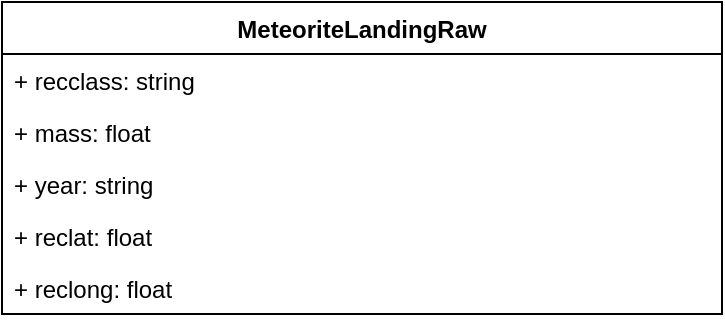 <mxfile version="24.7.7">
  <diagram name="Pagina-1" id="aMDKYn6Pp6MxFugIhehs">
    <mxGraphModel dx="1368" dy="754" grid="1" gridSize="10" guides="1" tooltips="1" connect="1" arrows="1" fold="1" page="1" pageScale="1" pageWidth="827" pageHeight="1169" math="0" shadow="0">
      <root>
        <mxCell id="0" />
        <mxCell id="1" parent="0" />
        <mxCell id="UGhXugJukZMZ3-rSTClR-1" value="MeteoriteLandingRaw" style="swimlane;fontStyle=1;childLayout=stackLayout;horizontal=1;startSize=26;horizontalStack=0;resizeParent=1;resizeParentMax=0;resizeLast=0;collapsible=1;marginBottom=0;" parent="1" vertex="1">
          <mxGeometry x="240" y="160" width="360" height="156" as="geometry" />
        </mxCell>
        <mxCell id="TrCCj_OK33aMlMQTV6er-1" value="+ recclass: string" style="text;strokeColor=none;fillColor=none;align=left;verticalAlign=top;spacingLeft=4;spacingRight=4;overflow=hidden;rotatable=0;points=[[0,0.5],[1,0.5]];portConstraint=eastwest;whiteSpace=wrap;html=1;" vertex="1" parent="UGhXugJukZMZ3-rSTClR-1">
          <mxGeometry y="26" width="360" height="26" as="geometry" />
        </mxCell>
        <mxCell id="UGhXugJukZMZ3-rSTClR-2" value="  + mass: float" style="text;strokeColor=none;fillColor=none;align=left;verticalAlign=top;spacingLeft=4;spacingRight=4;overflow=hidden;rotatable=0;points=[[0,0.5],[1,0.5]];portConstraint=eastwest;" parent="UGhXugJukZMZ3-rSTClR-1" vertex="1">
          <mxGeometry y="52" width="360" height="26" as="geometry" />
        </mxCell>
        <mxCell id="TrCCj_OK33aMlMQTV6er-2" value="+ year: string" style="text;strokeColor=none;fillColor=none;align=left;verticalAlign=top;spacingLeft=4;spacingRight=4;overflow=hidden;rotatable=0;points=[[0,0.5],[1,0.5]];portConstraint=eastwest;whiteSpace=wrap;html=1;" vertex="1" parent="UGhXugJukZMZ3-rSTClR-1">
          <mxGeometry y="78" width="360" height="26" as="geometry" />
        </mxCell>
        <mxCell id="TrCCj_OK33aMlMQTV6er-3" value="+ reclat: float" style="text;strokeColor=none;fillColor=none;align=left;verticalAlign=top;spacingLeft=4;spacingRight=4;overflow=hidden;rotatable=0;points=[[0,0.5],[1,0.5]];portConstraint=eastwest;whiteSpace=wrap;html=1;" vertex="1" parent="UGhXugJukZMZ3-rSTClR-1">
          <mxGeometry y="104" width="360" height="26" as="geometry" />
        </mxCell>
        <mxCell id="TrCCj_OK33aMlMQTV6er-4" value="+ reclong: float" style="text;strokeColor=none;fillColor=none;align=left;verticalAlign=top;spacingLeft=4;spacingRight=4;overflow=hidden;rotatable=0;points=[[0,0.5],[1,0.5]];portConstraint=eastwest;whiteSpace=wrap;html=1;" vertex="1" parent="UGhXugJukZMZ3-rSTClR-1">
          <mxGeometry y="130" width="360" height="26" as="geometry" />
        </mxCell>
      </root>
    </mxGraphModel>
  </diagram>
</mxfile>
